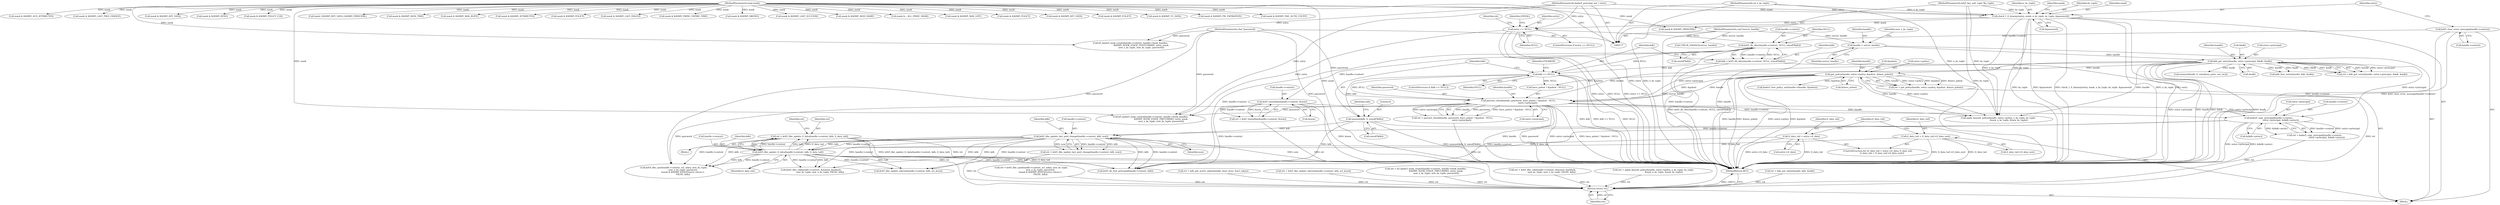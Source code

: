 digraph "0_krb5_b863de7fbf080b15e347a736fdda0a82d42f4f6b@API" {
"1000528" [label="(Call,ret = krb5_dbe_update_tl_data(handle->context, kdb, tl_data_tail))"];
"1000530" [label="(Call,krb5_dbe_update_tl_data(handle->context, kdb, tl_data_tail))"];
"1000503" [label="(Call,krb5_dbe_update_last_pwd_change(handle->context, kdb, now))"];
"1000488" [label="(Call,kadm5_copy_principal(handle->context,\n                                    entry->principal, &(kdb->princ)))"];
"1000331" [label="(Call,krb5_timeofday(handle->context, &now))"];
"1000264" [label="(Call,krb5_db_alloc(handle->context, NULL, sizeof(*kdb)))"];
"1000151" [label="(Call,krb5_clear_error_message(handle->context))"];
"1000230" [label="(Call,entry == NULL)"];
"1000155" [label="(Call,check_1_6_dummy(entry, mask, n_ks_tuple, ks_tuple, &password))"];
"1000119" [label="(MethodParameterIn,kadm5_principal_ent_t entry)"];
"1000120" [label="(MethodParameterIn,long mask)"];
"1000121" [label="(MethodParameterIn,int n_ks_tuple)"];
"1000122" [label="(MethodParameterIn,krb5_key_salt_tuple *ks_tuple)"];
"1000237" [label="(Call,kdb_get_entry(handle, entry->principal, &kdb, &adb))"];
"1000136" [label="(Call,handle = server_handle)"];
"1000118" [label="(MethodParameterIn,void *server_handle)"];
"1000314" [label="(Call,passwd_check(handle, password, have_polent ? &polent : NULL,\n                           entry->principal))"];
"1000297" [label="(Call,get_policy(handle, entry->policy, &polent, &have_polent))"];
"1000123" [label="(MethodParameterIn,char *password)"];
"1000273" [label="(Call,kdb == NULL)"];
"1000262" [label="(Call,kdb = krb5_db_alloc(handle->context, NULL, sizeof(*kdb)))"];
"1000278" [label="(Call,memset(kdb, 0, sizeof(*kdb)))"];
"1000522" [label="(Call,tl_data_tail = tl_data_tail->tl_data_next)"];
"1000516" [label="(Call,tl_data_tail = entry->tl_data)"];
"1000718" [label="(Return,return ret;)"];
"1000412" [label="(Call,mask & KADM5_PRINC_EXPIRE_TIME)"];
"1000537" [label="(Identifier,ret)"];
"1000181" [label="(Call,mask & KADM5_MKVNO)"];
"1000136" [label="(Call,handle = server_handle)"];
"1000521" [label="(Identifier,tl_data_tail)"];
"1000189" [label="(Call,mask & KADM5_LAST_SUCCESS)"];
"1000492" [label="(Call,entry->principal)"];
"1000298" [label="(Identifier,handle)"];
"1000169" [label="(Call,mask & KADM5_MOD_NAME)"];
"1000541" [label="(Call,apply_keysalt_policy(handle, entry->policy, n_ks_tuple, ks_tuple,\n                               &new_n_ks_tuple, &new_ks_tuple))"];
"1000121" [label="(MethodParameterIn,int n_ks_tuple)"];
"1000151" [label="(Call,krb5_clear_error_message(handle->context))"];
"1000122" [label="(MethodParameterIn,krb5_key_salt_tuple *ks_tuple)"];
"1000603" [label="(Call,ret = krb5_dbe_crk(handle->context, &master_keyblock,\n                           new_ks_tuple, new_n_ks_tuple, FALSE, kdb))"];
"1000269" [label="(Call,sizeof(*kdb))"];
"1000224" [label="(Call,mask & ~ALL_PRINC_MASK)"];
"1000124" [label="(Block,)"];
"1000263" [label="(Identifier,kdb)"];
"1000523" [label="(Identifier,tl_data_tail)"];
"1000316" [label="(Identifier,password)"];
"1000539" [label="(Call,ret = apply_keysalt_policy(handle, entry->policy, n_ks_tuple, ks_tuple,\n                               &new_n_ks_tuple, &new_ks_tuple))"];
"1000620" [label="(Call,krb5_dbe_update_mkvno(handle->context, kdb, act_kvno))"];
"1000534" [label="(Identifier,kdb)"];
"1000229" [label="(ControlStructure,if (entry == NULL))"];
"1000370" [label="(Call,mask & KADM5_MAX_LIFE)"];
"1000295" [label="(Call,ret = get_policy(handle, entry->policy, &polent, &have_polent))"];
"1000244" [label="(Call,&adb)"];
"1000252" [label="(Call,kdb_free_entry(handle, kdb, &adb))"];
"1000143" [label="(Identifier,new_n_ks_tuple)"];
"1000516" [label="(Call,tl_data_tail = entry->tl_data)"];
"1000678" [label="(Call,ret = kdb_put_entry(handle, kdb, &adb))"];
"1000291" [label="(Call,mask & KADM5_POLICY)"];
"1000332" [label="(Call,handle->context)"];
"1000238" [label="(Identifier,handle)"];
"1000203" [label="(Call,mask & KADM5_KEY_DATA)"];
"1000231" [label="(Identifier,entry)"];
"1000507" [label="(Identifier,kdb)"];
"1000515" [label="(ControlStructure,for (tl_data_tail = entry->tl_data; tl_data_tail;\n             tl_data_tail = tl_data_tail->tl_data_next))"];
"1000215" [label="(Call,mask & KADM5_POLICY)"];
"1000605" [label="(Call,krb5_dbe_crk(handle->context, &master_keyblock,\n                           new_ks_tuple, new_n_ks_tuple, FALSE, kdb))"];
"1000489" [label="(Call,handle->context)"];
"1000517" [label="(Identifier,tl_data_tail)"];
"1000322" [label="(Call,entry->principal)"];
"1000511" [label="(Call,mask & KADM5_TL_DATA)"];
"1000501" [label="(Call,ret = krb5_dbe_update_last_pwd_change(handle->context, kdb, now))"];
"1000331" [label="(Call,krb5_timeofday(handle->context, &now))"];
"1000149" [label="(Call,CHECK_HANDLE(server_handle))"];
"1000286" [label="(Identifier,adb)"];
"1000460" [label="(Call,mask & KADM5_PW_EXPIRATION)"];
"1000196" [label="(Call,mask & KADM5_FAIL_AUTH_COUNT)"];
"1000160" [label="(Call,&password)"];
"1000687" [label="(Call,k5_kadm5_hook_create(handle->context, handle->hook_handles,\n                                KADM5_HOOK_STAGE_POSTCOMMIT, entry, mask,\n                                new_n_ks_tuple, new_ks_tuple, password))"];
"1000185" [label="(Call,mask & KADM5_AUX_ATTRIBUTES)"];
"1000280" [label="(Literal,0)"];
"1000158" [label="(Identifier,n_ks_tuple)"];
"1000166" [label="(Identifier,mask)"];
"1000518" [label="(Call,entry->tl_data)"];
"1000488" [label="(Call,kadm5_copy_principal(handle->context,\n                                    entry->principal, &(kdb->princ)))"];
"1000264" [label="(Call,krb5_db_alloc(handle->context, NULL, sizeof(*kdb)))"];
"1000503" [label="(Call,krb5_dbe_update_last_pwd_change(handle->context, kdb, now))"];
"1000137" [label="(Identifier,handle)"];
"1000531" [label="(Call,handle->context)"];
"1000317" [label="(Call,have_polent ? &polent : NULL)"];
"1000177" [label="(Call,mask & KADM5_LAST_PWD_CHANGE)"];
"1000236" [label="(Identifier,ret)"];
"1000159" [label="(Identifier,ks_tuple)"];
"1000237" [label="(Call,kdb_get_entry(handle, entry->principal, &kdb, &adb))"];
"1000265" [label="(Call,handle->context)"];
"1000703" [label="(Call,krb5_db_free_principal(handle->context, kdb))"];
"1000508" [label="(Identifier,now)"];
"1000631" [label="(Call,k5_kadm5_hook_create(handle->context, handle->hook_handles,\n                               KADM5_HOOK_STAGE_PRECOMMIT, entry, mask,\n                               new_n_ks_tuple, new_ks_tuple, password))"];
"1000278" [label="(Call,memset(kdb, 0, sizeof(*kdb)))"];
"1000138" [label="(Identifier,server_handle)"];
"1000719" [label="(Identifier,ret)"];
"1000230" [label="(Call,entry == NULL)"];
"1000152" [label="(Call,handle->context)"];
"1000535" [label="(Identifier,tl_data_tail)"];
"1000567" [label="(Call,mask & KADM5_KEY_DATA)"];
"1000156" [label="(Identifier,entry)"];
"1000118" [label="(MethodParameterIn,void *server_handle)"];
"1000242" [label="(Call,&kdb)"];
"1000235" [label="(Call,ret = kdb_get_entry(handle, entry->principal, &kdb, &adb))"];
"1000335" [label="(Call,&now)"];
"1000297" [label="(Call,get_policy(handle, entry->policy, &polent, &have_polent))"];
"1000234" [label="(Identifier,EINVAL)"];
"1000592" [label="(Call,mask & KADM5_KVNO)"];
"1000157" [label="(Identifier,mask)"];
"1000120" [label="(MethodParameterIn,long mask)"];
"1000581" [label="(Call,ret = krb5_dbe_cpw(handle->context, act_mkey, new_ks_tuple,\n                           new_n_ks_tuple, password,\n                           (mask & KADM5_KVNO)?entry->kvno:1,\n                           FALSE, kdb))"];
"1000495" [label="(Call,&(kdb->princ))"];
"1000232" [label="(Identifier,NULL)"];
"1000529" [label="(Identifier,ret)"];
"1000284" [label="(Call,memset(&adb, 0, sizeof(osa_princ_ent_rec)))"];
"1000262" [label="(Call,kdb = krb5_db_alloc(handle->context, NULL, sizeof(*kdb)))"];
"1000218" [label="(Call,mask & KADM5_POLICY_CLR)"];
"1000527" [label="(Block,)"];
"1000155" [label="(Call,check_1_6_dummy(entry, mask, n_ks_tuple, ks_tuple, &password))"];
"1000718" [label="(Return,return ret;)"];
"1000712" [label="(Call,kadm5_free_policy_ent(handle->lhandle, &polent))"];
"1000273" [label="(Call,kdb == NULL)"];
"1000720" [label="(MethodReturn,RET)"];
"1000524" [label="(Call,tl_data_tail->tl_data_next)"];
"1000673" [label="(Call,mask | KADM5_KEY_DATA | KADM5_PRINCIPAL)"];
"1000312" [label="(Call,ret = passwd_check(handle, password, have_polent ? &polent : NULL,\n                           entry->principal))"];
"1000315" [label="(Identifier,handle)"];
"1000504" [label="(Call,handle->context)"];
"1000279" [label="(Identifier,kdb)"];
"1000583" [label="(Call,krb5_dbe_cpw(handle->context, act_mkey, new_ks_tuple,\n                           new_n_ks_tuple, password,\n                           (mask & KADM5_KVNO)?entry->kvno:1,\n                           FALSE, kdb))"];
"1000555" [label="(Call,ret = kdb_get_active_mkey(handle, &act_kvno, &act_mkey))"];
"1000302" [label="(Call,&polent)"];
"1000119" [label="(MethodParameterIn,kadm5_principal_ent_t entry)"];
"1000486" [label="(Call,ret = kadm5_copy_principal(handle->context,\n                                    entry->principal, &(kdb->princ)))"];
"1000304" [label="(Call,&have_polent)"];
"1000268" [label="(Identifier,NULL)"];
"1000275" [label="(Identifier,NULL)"];
"1000530" [label="(Call,krb5_dbe_update_tl_data(handle->context, kdb, tl_data_tail))"];
"1000618" [label="(Call,ret = krb5_dbe_update_mkvno(handle->context, kdb, act_kvno))"];
"1000272" [label="(ControlStructure,if (kdb == NULL))"];
"1000299" [label="(Call,entry->policy)"];
"1000329" [label="(Call,ret = krb5_timeofday(handle->context, &now))"];
"1000173" [label="(Call,mask & KADM5_MOD_TIME)"];
"1000528" [label="(Call,ret = krb5_dbe_update_tl_data(handle->context, kdb, tl_data_tail))"];
"1000165" [label="(Call,mask & KADM5_PRINCIPAL)"];
"1000277" [label="(Identifier,ENOMEM)"];
"1000281" [label="(Call,sizeof(*kdb))"];
"1000391" [label="(Call,mask & KADM5_MAX_RLIFE)"];
"1000629" [label="(Call,ret = k5_kadm5_hook_create(handle->context, handle->hook_handles,\n                               KADM5_HOOK_STAGE_PRECOMMIT, entry, mask,\n                               new_n_ks_tuple, new_ks_tuple, password))"];
"1000239" [label="(Call,entry->principal)"];
"1000349" [label="(Call,mask & KADM5_ATTRIBUTES)"];
"1000314" [label="(Call,passwd_check(handle, password, have_polent ? &polent : NULL,\n                           entry->principal))"];
"1000653" [label="(Call,mask & KADM5_POLICY)"];
"1000123" [label="(MethodParameterIn,char *password)"];
"1000193" [label="(Call,mask & KADM5_LAST_FAILED)"];
"1000522" [label="(Call,tl_data_tail = tl_data_tail->tl_data_next)"];
"1000274" [label="(Identifier,kdb)"];
"1000528" -> "1000527"  [label="AST: "];
"1000528" -> "1000530"  [label="CFG: "];
"1000529" -> "1000528"  [label="AST: "];
"1000530" -> "1000528"  [label="AST: "];
"1000537" -> "1000528"  [label="CFG: "];
"1000528" -> "1000720"  [label="DDG: krb5_dbe_update_tl_data(handle->context, kdb, tl_data_tail)"];
"1000528" -> "1000720"  [label="DDG: ret"];
"1000530" -> "1000528"  [label="DDG: handle->context"];
"1000530" -> "1000528"  [label="DDG: kdb"];
"1000530" -> "1000528"  [label="DDG: tl_data_tail"];
"1000528" -> "1000718"  [label="DDG: ret"];
"1000530" -> "1000535"  [label="CFG: "];
"1000531" -> "1000530"  [label="AST: "];
"1000534" -> "1000530"  [label="AST: "];
"1000535" -> "1000530"  [label="AST: "];
"1000530" -> "1000720"  [label="DDG: tl_data_tail"];
"1000503" -> "1000530"  [label="DDG: handle->context"];
"1000503" -> "1000530"  [label="DDG: kdb"];
"1000522" -> "1000530"  [label="DDG: tl_data_tail"];
"1000516" -> "1000530"  [label="DDG: tl_data_tail"];
"1000530" -> "1000583"  [label="DDG: handle->context"];
"1000530" -> "1000583"  [label="DDG: kdb"];
"1000530" -> "1000605"  [label="DDG: handle->context"];
"1000530" -> "1000605"  [label="DDG: kdb"];
"1000530" -> "1000620"  [label="DDG: handle->context"];
"1000530" -> "1000620"  [label="DDG: kdb"];
"1000530" -> "1000703"  [label="DDG: handle->context"];
"1000530" -> "1000703"  [label="DDG: kdb"];
"1000503" -> "1000501"  [label="AST: "];
"1000503" -> "1000508"  [label="CFG: "];
"1000504" -> "1000503"  [label="AST: "];
"1000507" -> "1000503"  [label="AST: "];
"1000508" -> "1000503"  [label="AST: "];
"1000501" -> "1000503"  [label="CFG: "];
"1000503" -> "1000720"  [label="DDG: now"];
"1000503" -> "1000501"  [label="DDG: handle->context"];
"1000503" -> "1000501"  [label="DDG: kdb"];
"1000503" -> "1000501"  [label="DDG: now"];
"1000488" -> "1000503"  [label="DDG: handle->context"];
"1000278" -> "1000503"  [label="DDG: kdb"];
"1000503" -> "1000583"  [label="DDG: handle->context"];
"1000503" -> "1000583"  [label="DDG: kdb"];
"1000503" -> "1000605"  [label="DDG: handle->context"];
"1000503" -> "1000605"  [label="DDG: kdb"];
"1000503" -> "1000620"  [label="DDG: handle->context"];
"1000503" -> "1000620"  [label="DDG: kdb"];
"1000503" -> "1000703"  [label="DDG: handle->context"];
"1000503" -> "1000703"  [label="DDG: kdb"];
"1000488" -> "1000486"  [label="AST: "];
"1000488" -> "1000495"  [label="CFG: "];
"1000489" -> "1000488"  [label="AST: "];
"1000492" -> "1000488"  [label="AST: "];
"1000495" -> "1000488"  [label="AST: "];
"1000486" -> "1000488"  [label="CFG: "];
"1000488" -> "1000720"  [label="DDG: &(kdb->princ)"];
"1000488" -> "1000720"  [label="DDG: entry->principal"];
"1000488" -> "1000486"  [label="DDG: handle->context"];
"1000488" -> "1000486"  [label="DDG: entry->principal"];
"1000488" -> "1000486"  [label="DDG: &(kdb->princ)"];
"1000331" -> "1000488"  [label="DDG: handle->context"];
"1000237" -> "1000488"  [label="DDG: entry->principal"];
"1000314" -> "1000488"  [label="DDG: entry->principal"];
"1000488" -> "1000703"  [label="DDG: handle->context"];
"1000331" -> "1000329"  [label="AST: "];
"1000331" -> "1000335"  [label="CFG: "];
"1000332" -> "1000331"  [label="AST: "];
"1000335" -> "1000331"  [label="AST: "];
"1000329" -> "1000331"  [label="CFG: "];
"1000331" -> "1000720"  [label="DDG: &now"];
"1000331" -> "1000329"  [label="DDG: handle->context"];
"1000331" -> "1000329"  [label="DDG: &now"];
"1000264" -> "1000331"  [label="DDG: handle->context"];
"1000331" -> "1000703"  [label="DDG: handle->context"];
"1000264" -> "1000262"  [label="AST: "];
"1000264" -> "1000269"  [label="CFG: "];
"1000265" -> "1000264"  [label="AST: "];
"1000268" -> "1000264"  [label="AST: "];
"1000269" -> "1000264"  [label="AST: "];
"1000262" -> "1000264"  [label="CFG: "];
"1000264" -> "1000720"  [label="DDG: handle->context"];
"1000264" -> "1000262"  [label="DDG: handle->context"];
"1000264" -> "1000262"  [label="DDG: NULL"];
"1000151" -> "1000264"  [label="DDG: handle->context"];
"1000230" -> "1000264"  [label="DDG: NULL"];
"1000264" -> "1000273"  [label="DDG: NULL"];
"1000264" -> "1000703"  [label="DDG: handle->context"];
"1000151" -> "1000124"  [label="AST: "];
"1000151" -> "1000152"  [label="CFG: "];
"1000152" -> "1000151"  [label="AST: "];
"1000156" -> "1000151"  [label="CFG: "];
"1000151" -> "1000720"  [label="DDG: krb5_clear_error_message(handle->context)"];
"1000151" -> "1000720"  [label="DDG: handle->context"];
"1000230" -> "1000229"  [label="AST: "];
"1000230" -> "1000232"  [label="CFG: "];
"1000231" -> "1000230"  [label="AST: "];
"1000232" -> "1000230"  [label="AST: "];
"1000234" -> "1000230"  [label="CFG: "];
"1000236" -> "1000230"  [label="CFG: "];
"1000230" -> "1000720"  [label="DDG: entry"];
"1000230" -> "1000720"  [label="DDG: NULL"];
"1000230" -> "1000720"  [label="DDG: entry == NULL"];
"1000155" -> "1000230"  [label="DDG: entry"];
"1000119" -> "1000230"  [label="DDG: entry"];
"1000230" -> "1000631"  [label="DDG: entry"];
"1000155" -> "1000124"  [label="AST: "];
"1000155" -> "1000160"  [label="CFG: "];
"1000156" -> "1000155"  [label="AST: "];
"1000157" -> "1000155"  [label="AST: "];
"1000158" -> "1000155"  [label="AST: "];
"1000159" -> "1000155"  [label="AST: "];
"1000160" -> "1000155"  [label="AST: "];
"1000166" -> "1000155"  [label="CFG: "];
"1000155" -> "1000720"  [label="DDG: ks_tuple"];
"1000155" -> "1000720"  [label="DDG: &password"];
"1000155" -> "1000720"  [label="DDG: check_1_6_dummy(entry, mask, n_ks_tuple, ks_tuple, &password)"];
"1000155" -> "1000720"  [label="DDG: n_ks_tuple"];
"1000155" -> "1000720"  [label="DDG: entry"];
"1000119" -> "1000155"  [label="DDG: entry"];
"1000120" -> "1000155"  [label="DDG: mask"];
"1000121" -> "1000155"  [label="DDG: n_ks_tuple"];
"1000122" -> "1000155"  [label="DDG: ks_tuple"];
"1000155" -> "1000165"  [label="DDG: mask"];
"1000155" -> "1000541"  [label="DDG: n_ks_tuple"];
"1000155" -> "1000541"  [label="DDG: ks_tuple"];
"1000119" -> "1000117"  [label="AST: "];
"1000119" -> "1000720"  [label="DDG: entry"];
"1000119" -> "1000631"  [label="DDG: entry"];
"1000119" -> "1000687"  [label="DDG: entry"];
"1000120" -> "1000117"  [label="AST: "];
"1000120" -> "1000720"  [label="DDG: mask"];
"1000120" -> "1000165"  [label="DDG: mask"];
"1000120" -> "1000169"  [label="DDG: mask"];
"1000120" -> "1000173"  [label="DDG: mask"];
"1000120" -> "1000177"  [label="DDG: mask"];
"1000120" -> "1000181"  [label="DDG: mask"];
"1000120" -> "1000185"  [label="DDG: mask"];
"1000120" -> "1000189"  [label="DDG: mask"];
"1000120" -> "1000193"  [label="DDG: mask"];
"1000120" -> "1000196"  [label="DDG: mask"];
"1000120" -> "1000203"  [label="DDG: mask"];
"1000120" -> "1000215"  [label="DDG: mask"];
"1000120" -> "1000218"  [label="DDG: mask"];
"1000120" -> "1000224"  [label="DDG: mask"];
"1000120" -> "1000291"  [label="DDG: mask"];
"1000120" -> "1000349"  [label="DDG: mask"];
"1000120" -> "1000370"  [label="DDG: mask"];
"1000120" -> "1000391"  [label="DDG: mask"];
"1000120" -> "1000412"  [label="DDG: mask"];
"1000120" -> "1000460"  [label="DDG: mask"];
"1000120" -> "1000511"  [label="DDG: mask"];
"1000120" -> "1000567"  [label="DDG: mask"];
"1000120" -> "1000592"  [label="DDG: mask"];
"1000120" -> "1000631"  [label="DDG: mask"];
"1000120" -> "1000653"  [label="DDG: mask"];
"1000120" -> "1000673"  [label="DDG: mask"];
"1000120" -> "1000687"  [label="DDG: mask"];
"1000121" -> "1000117"  [label="AST: "];
"1000121" -> "1000720"  [label="DDG: n_ks_tuple"];
"1000121" -> "1000541"  [label="DDG: n_ks_tuple"];
"1000122" -> "1000117"  [label="AST: "];
"1000122" -> "1000720"  [label="DDG: ks_tuple"];
"1000122" -> "1000541"  [label="DDG: ks_tuple"];
"1000237" -> "1000235"  [label="AST: "];
"1000237" -> "1000244"  [label="CFG: "];
"1000238" -> "1000237"  [label="AST: "];
"1000239" -> "1000237"  [label="AST: "];
"1000242" -> "1000237"  [label="AST: "];
"1000244" -> "1000237"  [label="AST: "];
"1000235" -> "1000237"  [label="CFG: "];
"1000237" -> "1000720"  [label="DDG: entry->principal"];
"1000237" -> "1000720"  [label="DDG: handle"];
"1000237" -> "1000720"  [label="DDG: &kdb"];
"1000237" -> "1000720"  [label="DDG: &adb"];
"1000237" -> "1000235"  [label="DDG: handle"];
"1000237" -> "1000235"  [label="DDG: entry->principal"];
"1000237" -> "1000235"  [label="DDG: &kdb"];
"1000237" -> "1000235"  [label="DDG: &adb"];
"1000136" -> "1000237"  [label="DDG: handle"];
"1000237" -> "1000252"  [label="DDG: handle"];
"1000237" -> "1000252"  [label="DDG: &adb"];
"1000237" -> "1000284"  [label="DDG: &adb"];
"1000237" -> "1000297"  [label="DDG: handle"];
"1000237" -> "1000314"  [label="DDG: handle"];
"1000237" -> "1000314"  [label="DDG: entry->principal"];
"1000237" -> "1000541"  [label="DDG: handle"];
"1000136" -> "1000124"  [label="AST: "];
"1000136" -> "1000138"  [label="CFG: "];
"1000137" -> "1000136"  [label="AST: "];
"1000138" -> "1000136"  [label="AST: "];
"1000143" -> "1000136"  [label="CFG: "];
"1000136" -> "1000720"  [label="DDG: handle"];
"1000118" -> "1000136"  [label="DDG: server_handle"];
"1000118" -> "1000117"  [label="AST: "];
"1000118" -> "1000720"  [label="DDG: server_handle"];
"1000118" -> "1000149"  [label="DDG: server_handle"];
"1000314" -> "1000312"  [label="AST: "];
"1000314" -> "1000322"  [label="CFG: "];
"1000315" -> "1000314"  [label="AST: "];
"1000316" -> "1000314"  [label="AST: "];
"1000317" -> "1000314"  [label="AST: "];
"1000322" -> "1000314"  [label="AST: "];
"1000312" -> "1000314"  [label="CFG: "];
"1000314" -> "1000720"  [label="DDG: handle"];
"1000314" -> "1000720"  [label="DDG: password"];
"1000314" -> "1000720"  [label="DDG: entry->principal"];
"1000314" -> "1000720"  [label="DDG: have_polent ? &polent : NULL"];
"1000314" -> "1000312"  [label="DDG: handle"];
"1000314" -> "1000312"  [label="DDG: password"];
"1000314" -> "1000312"  [label="DDG: have_polent ? &polent : NULL"];
"1000314" -> "1000312"  [label="DDG: entry->principal"];
"1000297" -> "1000314"  [label="DDG: handle"];
"1000297" -> "1000314"  [label="DDG: &polent"];
"1000123" -> "1000314"  [label="DDG: password"];
"1000273" -> "1000314"  [label="DDG: NULL"];
"1000314" -> "1000541"  [label="DDG: handle"];
"1000314" -> "1000583"  [label="DDG: password"];
"1000314" -> "1000631"  [label="DDG: password"];
"1000297" -> "1000295"  [label="AST: "];
"1000297" -> "1000304"  [label="CFG: "];
"1000298" -> "1000297"  [label="AST: "];
"1000299" -> "1000297"  [label="AST: "];
"1000302" -> "1000297"  [label="AST: "];
"1000304" -> "1000297"  [label="AST: "];
"1000295" -> "1000297"  [label="CFG: "];
"1000297" -> "1000720"  [label="DDG: handle"];
"1000297" -> "1000720"  [label="DDG: &have_polent"];
"1000297" -> "1000720"  [label="DDG: entry->policy"];
"1000297" -> "1000720"  [label="DDG: &polent"];
"1000297" -> "1000295"  [label="DDG: handle"];
"1000297" -> "1000295"  [label="DDG: entry->policy"];
"1000297" -> "1000295"  [label="DDG: &polent"];
"1000297" -> "1000295"  [label="DDG: &have_polent"];
"1000297" -> "1000317"  [label="DDG: &polent"];
"1000297" -> "1000541"  [label="DDG: handle"];
"1000297" -> "1000541"  [label="DDG: entry->policy"];
"1000297" -> "1000712"  [label="DDG: &polent"];
"1000123" -> "1000117"  [label="AST: "];
"1000123" -> "1000720"  [label="DDG: password"];
"1000123" -> "1000583"  [label="DDG: password"];
"1000123" -> "1000631"  [label="DDG: password"];
"1000123" -> "1000687"  [label="DDG: password"];
"1000273" -> "1000272"  [label="AST: "];
"1000273" -> "1000275"  [label="CFG: "];
"1000274" -> "1000273"  [label="AST: "];
"1000275" -> "1000273"  [label="AST: "];
"1000277" -> "1000273"  [label="CFG: "];
"1000279" -> "1000273"  [label="CFG: "];
"1000273" -> "1000720"  [label="DDG: NULL"];
"1000273" -> "1000720"  [label="DDG: kdb"];
"1000273" -> "1000720"  [label="DDG: kdb == NULL"];
"1000262" -> "1000273"  [label="DDG: kdb"];
"1000273" -> "1000278"  [label="DDG: kdb"];
"1000273" -> "1000317"  [label="DDG: NULL"];
"1000262" -> "1000124"  [label="AST: "];
"1000263" -> "1000262"  [label="AST: "];
"1000274" -> "1000262"  [label="CFG: "];
"1000262" -> "1000720"  [label="DDG: krb5_db_alloc(handle->context, NULL, sizeof(*kdb))"];
"1000278" -> "1000124"  [label="AST: "];
"1000278" -> "1000281"  [label="CFG: "];
"1000279" -> "1000278"  [label="AST: "];
"1000280" -> "1000278"  [label="AST: "];
"1000281" -> "1000278"  [label="AST: "];
"1000286" -> "1000278"  [label="CFG: "];
"1000278" -> "1000720"  [label="DDG: memset(kdb, 0, sizeof(*kdb))"];
"1000278" -> "1000703"  [label="DDG: kdb"];
"1000522" -> "1000515"  [label="AST: "];
"1000522" -> "1000524"  [label="CFG: "];
"1000523" -> "1000522"  [label="AST: "];
"1000524" -> "1000522"  [label="AST: "];
"1000521" -> "1000522"  [label="CFG: "];
"1000522" -> "1000720"  [label="DDG: tl_data_tail->tl_data_next"];
"1000522" -> "1000720"  [label="DDG: tl_data_tail"];
"1000516" -> "1000515"  [label="AST: "];
"1000516" -> "1000518"  [label="CFG: "];
"1000517" -> "1000516"  [label="AST: "];
"1000518" -> "1000516"  [label="AST: "];
"1000521" -> "1000516"  [label="CFG: "];
"1000516" -> "1000720"  [label="DDG: entry->tl_data"];
"1000516" -> "1000720"  [label="DDG: tl_data_tail"];
"1000718" -> "1000124"  [label="AST: "];
"1000718" -> "1000719"  [label="CFG: "];
"1000719" -> "1000718"  [label="AST: "];
"1000720" -> "1000718"  [label="CFG: "];
"1000718" -> "1000720"  [label="DDG: <RET>"];
"1000719" -> "1000718"  [label="DDG: ret"];
"1000539" -> "1000718"  [label="DDG: ret"];
"1000629" -> "1000718"  [label="DDG: ret"];
"1000295" -> "1000718"  [label="DDG: ret"];
"1000678" -> "1000718"  [label="DDG: ret"];
"1000312" -> "1000718"  [label="DDG: ret"];
"1000555" -> "1000718"  [label="DDG: ret"];
"1000618" -> "1000718"  [label="DDG: ret"];
"1000486" -> "1000718"  [label="DDG: ret"];
"1000501" -> "1000718"  [label="DDG: ret"];
"1000603" -> "1000718"  [label="DDG: ret"];
"1000329" -> "1000718"  [label="DDG: ret"];
"1000581" -> "1000718"  [label="DDG: ret"];
}

